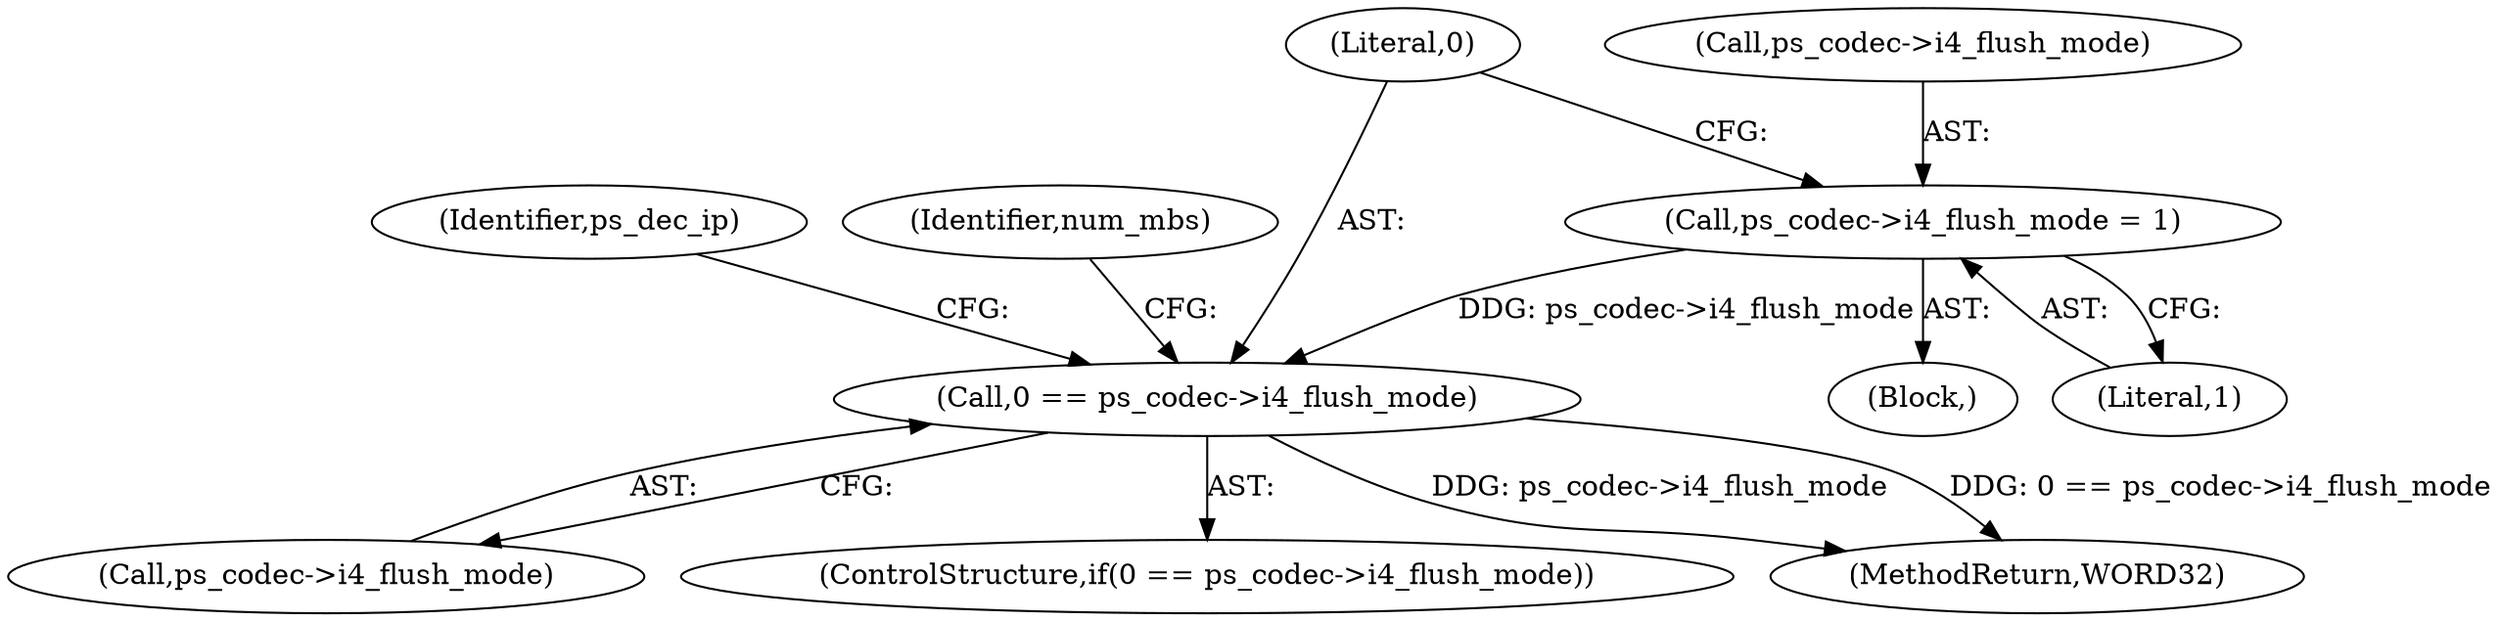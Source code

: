 digraph "0_Android_87fb7909c49e6a4510ba86ace1ffc83459c7e1b9@pointer" {
"1000247" [label="(Call,ps_codec->i4_flush_mode = 1)"];
"1000253" [label="(Call,0 == ps_codec->i4_flush_mode)"];
"1000247" [label="(Call,ps_codec->i4_flush_mode = 1)"];
"1000253" [label="(Call,0 == ps_codec->i4_flush_mode)"];
"1000255" [label="(Call,ps_codec->i4_flush_mode)"];
"1000252" [label="(ControlStructure,if(0 == ps_codec->i4_flush_mode))"];
"1000246" [label="(Block,)"];
"1001918" [label="(MethodReturn,WORD32)"];
"1000251" [label="(Literal,1)"];
"1000248" [label="(Call,ps_codec->i4_flush_mode)"];
"1000254" [label="(Literal,0)"];
"1000262" [label="(Identifier,ps_dec_ip)"];
"1000325" [label="(Identifier,num_mbs)"];
"1000247" -> "1000246"  [label="AST: "];
"1000247" -> "1000251"  [label="CFG: "];
"1000248" -> "1000247"  [label="AST: "];
"1000251" -> "1000247"  [label="AST: "];
"1000254" -> "1000247"  [label="CFG: "];
"1000247" -> "1000253"  [label="DDG: ps_codec->i4_flush_mode"];
"1000253" -> "1000252"  [label="AST: "];
"1000253" -> "1000255"  [label="CFG: "];
"1000254" -> "1000253"  [label="AST: "];
"1000255" -> "1000253"  [label="AST: "];
"1000262" -> "1000253"  [label="CFG: "];
"1000325" -> "1000253"  [label="CFG: "];
"1000253" -> "1001918"  [label="DDG: 0 == ps_codec->i4_flush_mode"];
"1000253" -> "1001918"  [label="DDG: ps_codec->i4_flush_mode"];
}
